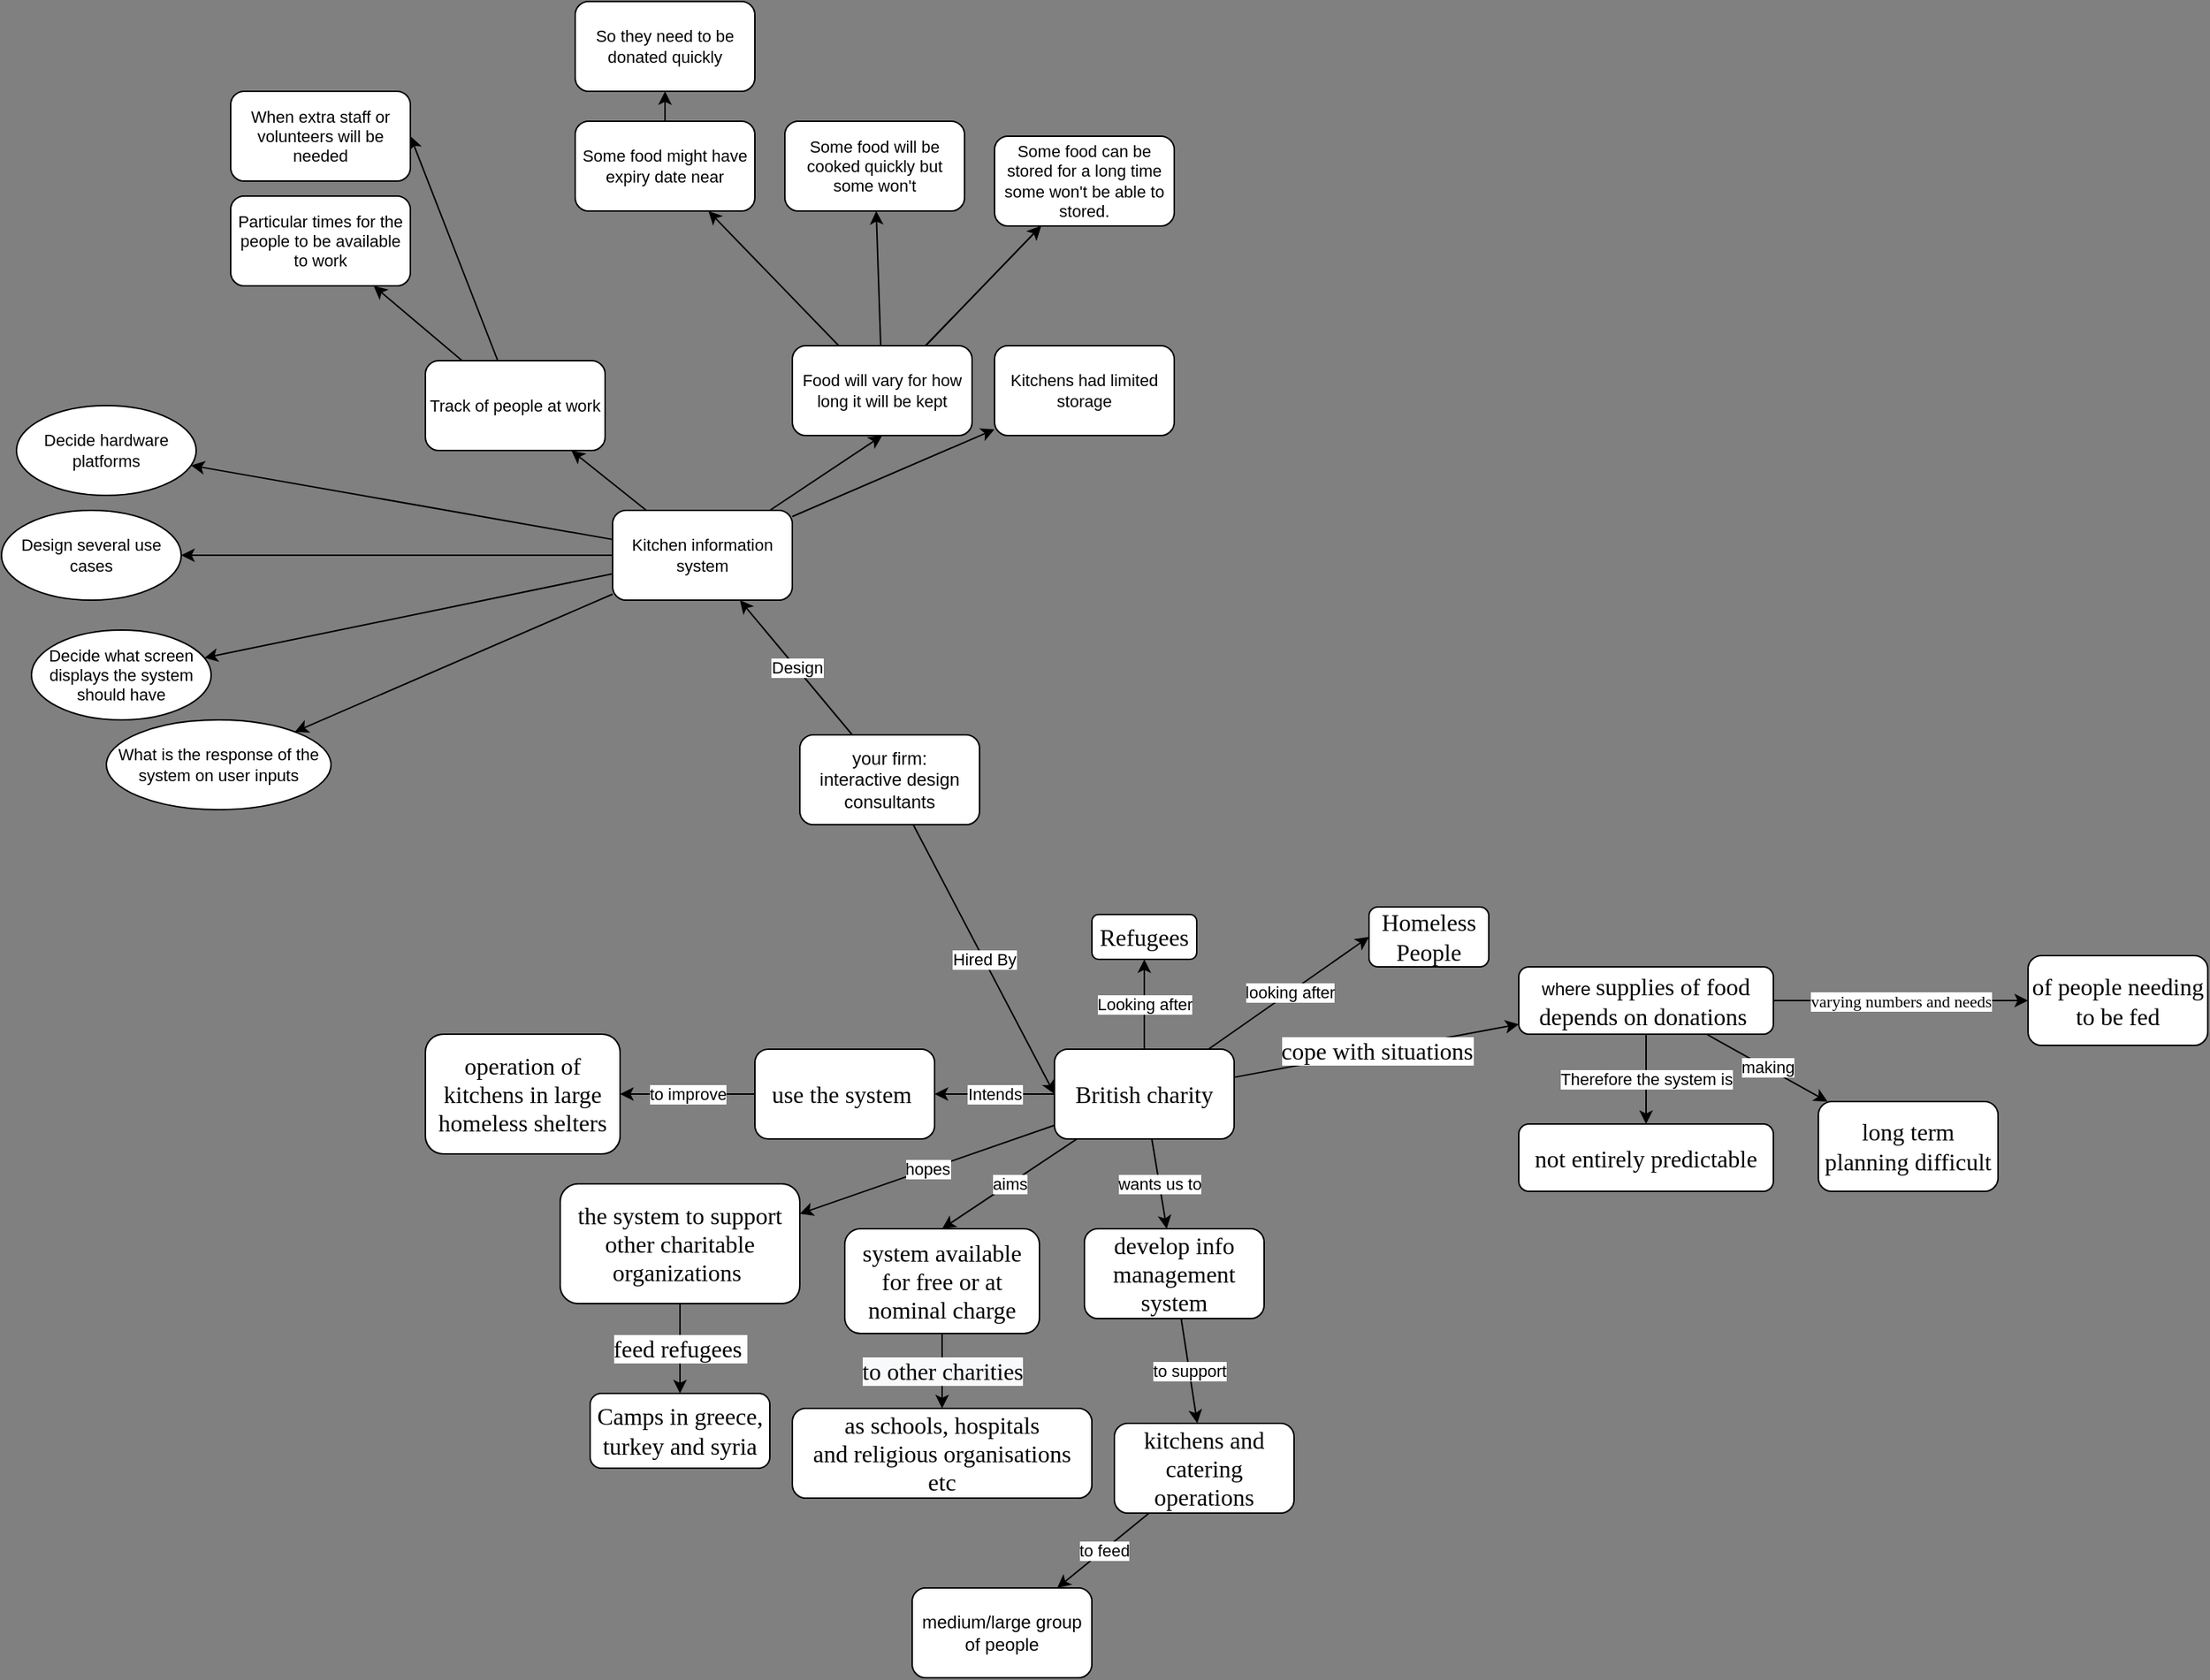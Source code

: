 <mxfile version="15.8.4" type="device"><diagram id="WMOQFVhLD9dKo1NCB480" name="Page-1"><mxGraphModel dx="1692" dy="1710" grid="1" gridSize="10" guides="1" tooltips="1" connect="1" arrows="1" fold="1" page="1" pageScale="1" pageWidth="827" pageHeight="1169" background="#808080" math="0" shadow="0"><root><mxCell id="0"/><mxCell id="1" parent="0"/><mxCell id="Mh6yQP85mtXhsCB4tgkm-5" value="Hired By" style="rounded=0;orthogonalLoop=1;jettySize=auto;html=1;entryX=0;entryY=0.5;entryDx=0;entryDy=0;" edge="1" parent="1" source="Mh6yQP85mtXhsCB4tgkm-3" target="Mh6yQP85mtXhsCB4tgkm-4"><mxGeometry relative="1" as="geometry"/></mxCell><mxCell id="Mh6yQP85mtXhsCB4tgkm-41" value="Design" style="edgeStyle=none;rounded=0;orthogonalLoop=1;jettySize=auto;html=1;fontSize=11;" edge="1" parent="1" source="Mh6yQP85mtXhsCB4tgkm-3" target="Mh6yQP85mtXhsCB4tgkm-39"><mxGeometry relative="1" as="geometry"/></mxCell><mxCell id="Mh6yQP85mtXhsCB4tgkm-3" value="your firm:&lt;br&gt;interactive design consultants" style="rounded=1;whiteSpace=wrap;html=1;" vertex="1" parent="1"><mxGeometry x="120" y="-190" width="120" height="60" as="geometry"/></mxCell><mxCell id="Mh6yQP85mtXhsCB4tgkm-8" value="Looking after" style="rounded=0;orthogonalLoop=1;jettySize=auto;html=1;" edge="1" parent="1" source="Mh6yQP85mtXhsCB4tgkm-4" target="Mh6yQP85mtXhsCB4tgkm-6"><mxGeometry relative="1" as="geometry"/></mxCell><mxCell id="Mh6yQP85mtXhsCB4tgkm-9" value="looking after" style="rounded=0;orthogonalLoop=1;jettySize=auto;html=1;entryX=0;entryY=0.5;entryDx=0;entryDy=0;" edge="1" parent="1" source="Mh6yQP85mtXhsCB4tgkm-4" target="Mh6yQP85mtXhsCB4tgkm-7"><mxGeometry relative="1" as="geometry"/></mxCell><mxCell id="Mh6yQP85mtXhsCB4tgkm-11" value="wants us to" style="edgeStyle=none;rounded=0;orthogonalLoop=1;jettySize=auto;html=1;" edge="1" parent="1" source="Mh6yQP85mtXhsCB4tgkm-4" target="Mh6yQP85mtXhsCB4tgkm-10"><mxGeometry relative="1" as="geometry"/></mxCell><mxCell id="Mh6yQP85mtXhsCB4tgkm-18" value="Intends" style="edgeStyle=none;rounded=0;orthogonalLoop=1;jettySize=auto;html=1;" edge="1" parent="1" source="Mh6yQP85mtXhsCB4tgkm-4" target="Mh6yQP85mtXhsCB4tgkm-17"><mxGeometry relative="1" as="geometry"/></mxCell><mxCell id="Mh6yQP85mtXhsCB4tgkm-22" value="hopes" style="edgeStyle=none;rounded=0;orthogonalLoop=1;jettySize=auto;html=1;entryX=1;entryY=0.25;entryDx=0;entryDy=0;" edge="1" parent="1" source="Mh6yQP85mtXhsCB4tgkm-4" target="Mh6yQP85mtXhsCB4tgkm-23"><mxGeometry relative="1" as="geometry"><mxPoint x="210" y="170.0" as="targetPoint"/></mxGeometry></mxCell><mxCell id="Mh6yQP85mtXhsCB4tgkm-28" value="aims" style="edgeStyle=none;rounded=0;orthogonalLoop=1;jettySize=auto;html=1;entryX=0.5;entryY=0;entryDx=0;entryDy=0;" edge="1" parent="1" source="Mh6yQP85mtXhsCB4tgkm-4" target="Mh6yQP85mtXhsCB4tgkm-27"><mxGeometry relative="1" as="geometry"/></mxCell><mxCell id="Mh6yQP85mtXhsCB4tgkm-32" value="&lt;span lang=&quot;EN-GB&quot; style=&quot;font-size: 12.0pt ; font-family: &amp;#34;cambria&amp;#34; , serif&quot;&gt;cope with situations&lt;/span&gt;" style="edgeStyle=none;rounded=0;orthogonalLoop=1;jettySize=auto;html=1;" edge="1" parent="1" source="Mh6yQP85mtXhsCB4tgkm-4" target="Mh6yQP85mtXhsCB4tgkm-31"><mxGeometry relative="1" as="geometry"/></mxCell><mxCell id="Mh6yQP85mtXhsCB4tgkm-4" value="&lt;span lang=&quot;EN-GB&quot; style=&quot;font-size: 12.0pt ; font-family: &amp;#34;cambria&amp;#34; , serif&quot;&gt;British charity&lt;/span&gt;" style="rounded=1;whiteSpace=wrap;html=1;" vertex="1" parent="1"><mxGeometry x="290" y="20" width="120" height="60" as="geometry"/></mxCell><mxCell id="Mh6yQP85mtXhsCB4tgkm-6" value="&lt;span lang=&quot;EN-GB&quot; style=&quot;font-size: 12.0pt ; font-family: &amp;#34;cambria&amp;#34; , serif&quot;&gt;Refugees&lt;/span&gt;" style="rounded=1;whiteSpace=wrap;html=1;" vertex="1" parent="1"><mxGeometry x="315" y="-70" width="70" height="30" as="geometry"/></mxCell><mxCell id="Mh6yQP85mtXhsCB4tgkm-7" value="&lt;span lang=&quot;EN-GB&quot; style=&quot;font-size: 12.0pt ; font-family: &amp;#34;cambria&amp;#34; , serif&quot;&gt;Homeless People&lt;/span&gt;" style="rounded=1;whiteSpace=wrap;html=1;" vertex="1" parent="1"><mxGeometry x="500" y="-75" width="80" height="40" as="geometry"/></mxCell><mxCell id="Mh6yQP85mtXhsCB4tgkm-13" value="to support" style="edgeStyle=none;rounded=0;orthogonalLoop=1;jettySize=auto;html=1;" edge="1" parent="1" source="Mh6yQP85mtXhsCB4tgkm-10" target="Mh6yQP85mtXhsCB4tgkm-12"><mxGeometry relative="1" as="geometry"/></mxCell><mxCell id="Mh6yQP85mtXhsCB4tgkm-10" value="&lt;span lang=&quot;EN-GB&quot; style=&quot;font-size: 12.0pt ; font-family: &amp;#34;cambria&amp;#34; , serif&quot;&gt;develop info management system&lt;/span&gt;" style="rounded=1;whiteSpace=wrap;html=1;" vertex="1" parent="1"><mxGeometry x="310" y="140" width="120" height="60" as="geometry"/></mxCell><mxCell id="Mh6yQP85mtXhsCB4tgkm-15" value="to feed" style="edgeStyle=none;rounded=0;orthogonalLoop=1;jettySize=auto;html=1;" edge="1" parent="1" source="Mh6yQP85mtXhsCB4tgkm-12" target="Mh6yQP85mtXhsCB4tgkm-14"><mxGeometry relative="1" as="geometry"/></mxCell><mxCell id="Mh6yQP85mtXhsCB4tgkm-12" value="&lt;font face=&quot;cambria, serif&quot;&gt;&lt;span style=&quot;font-size: 16px&quot;&gt;kitchens and catering operations&lt;/span&gt;&lt;/font&gt;" style="rounded=1;whiteSpace=wrap;html=1;" vertex="1" parent="1"><mxGeometry x="330" y="270" width="120" height="60" as="geometry"/></mxCell><mxCell id="Mh6yQP85mtXhsCB4tgkm-14" value="medium/large group of people" style="whiteSpace=wrap;html=1;rounded=1;" vertex="1" parent="1"><mxGeometry x="195" y="380" width="120" height="60" as="geometry"/></mxCell><mxCell id="Mh6yQP85mtXhsCB4tgkm-21" value="to improve" style="edgeStyle=none;rounded=0;orthogonalLoop=1;jettySize=auto;html=1;" edge="1" parent="1" source="Mh6yQP85mtXhsCB4tgkm-17" target="Mh6yQP85mtXhsCB4tgkm-20"><mxGeometry relative="1" as="geometry"/></mxCell><mxCell id="Mh6yQP85mtXhsCB4tgkm-17" value="&lt;span lang=&quot;EN-GB&quot; style=&quot;font-size: 12.0pt ; font-family: &amp;#34;cambria&amp;#34; , serif&quot;&gt;use the system&amp;nbsp;&lt;/span&gt;" style="whiteSpace=wrap;html=1;rounded=1;" vertex="1" parent="1"><mxGeometry x="90" y="20" width="120" height="60" as="geometry"/></mxCell><mxCell id="Mh6yQP85mtXhsCB4tgkm-20" value="&lt;span lang=&quot;EN-GB&quot; style=&quot;font-size: 12.0pt ; font-family: &amp;#34;cambria&amp;#34; , serif&quot;&gt;operation of kitchens in large homeless shelters&lt;/span&gt;" style="whiteSpace=wrap;html=1;rounded=1;" vertex="1" parent="1"><mxGeometry x="-130" y="10" width="130" height="80" as="geometry"/></mxCell><mxCell id="Mh6yQP85mtXhsCB4tgkm-25" value="&lt;span lang=&quot;EN-GB&quot; style=&quot;font-size: 12.0pt ; font-family: &amp;#34;cambria&amp;#34; , serif&quot;&gt;feed refugees&amp;nbsp;&lt;/span&gt;" style="edgeStyle=none;rounded=0;orthogonalLoop=1;jettySize=auto;html=1;" edge="1" parent="1" source="Mh6yQP85mtXhsCB4tgkm-23" target="Mh6yQP85mtXhsCB4tgkm-24"><mxGeometry relative="1" as="geometry"/></mxCell><mxCell id="Mh6yQP85mtXhsCB4tgkm-23" value="&lt;span lang=&quot;EN-GB&quot; style=&quot;font-size: 12.0pt ; font-family: &amp;#34;cambria&amp;#34; , serif&quot;&gt;the system to support other charitable organizations&amp;nbsp;&lt;/span&gt;" style="whiteSpace=wrap;html=1;rounded=1;" vertex="1" parent="1"><mxGeometry x="-40" y="110" width="160" height="80" as="geometry"/></mxCell><mxCell id="Mh6yQP85mtXhsCB4tgkm-24" value="&lt;span lang=&quot;EN-GB&quot; style=&quot;font-size: 12.0pt ; font-family: &amp;#34;cambria&amp;#34; , serif&quot;&gt;Camps in greece, turkey and syria&lt;/span&gt;" style="whiteSpace=wrap;html=1;rounded=1;" vertex="1" parent="1"><mxGeometry x="-20" y="250" width="120" height="50" as="geometry"/></mxCell><mxCell id="Mh6yQP85mtXhsCB4tgkm-30" value="&lt;span style=&quot;font-family: &amp;#34;cambria&amp;#34; , serif ; font-size: 16px ; background-color: rgb(248 , 249 , 250)&quot;&gt;to other charities&lt;/span&gt;" style="edgeStyle=none;rounded=0;orthogonalLoop=1;jettySize=auto;html=1;" edge="1" parent="1" source="Mh6yQP85mtXhsCB4tgkm-27" target="Mh6yQP85mtXhsCB4tgkm-29"><mxGeometry relative="1" as="geometry"/></mxCell><mxCell id="Mh6yQP85mtXhsCB4tgkm-27" value="&lt;span lang=&quot;EN-GB&quot; style=&quot;font-size: 12.0pt ; font-family: &amp;#34;cambria&amp;#34; , serif&quot;&gt;system available for free or at nominal charge&lt;/span&gt;" style="whiteSpace=wrap;html=1;rounded=1;" vertex="1" parent="1"><mxGeometry x="150" y="140" width="130" height="70" as="geometry"/></mxCell><mxCell id="Mh6yQP85mtXhsCB4tgkm-29" value="&lt;span lang=&quot;EN-GB&quot; style=&quot;font-size: 12.0pt ; font-family: &amp;#34;cambria&amp;#34; , serif&quot;&gt;as&amp;nbsp;&lt;/span&gt;&lt;span lang=&quot;EN-GB&quot; style=&quot;font-size: 12.0pt ; font-family: &amp;#34;cambria&amp;#34; , serif&quot;&gt;schools, hospitals and&amp;nbsp;&lt;span lang=&quot;EN-GB&quot; style=&quot;font-size: 12.0pt ; font-family: &amp;#34;cambria&amp;#34; , serif&quot;&gt;religious organisations&lt;/span&gt;&lt;br&gt;etc&lt;/span&gt;" style="whiteSpace=wrap;html=1;rounded=1;" vertex="1" parent="1"><mxGeometry x="115" y="260" width="200" height="60" as="geometry"/></mxCell><mxCell id="Mh6yQP85mtXhsCB4tgkm-34" value="Therefore the system is" style="edgeStyle=none;rounded=0;orthogonalLoop=1;jettySize=auto;html=1;" edge="1" parent="1" source="Mh6yQP85mtXhsCB4tgkm-31" target="Mh6yQP85mtXhsCB4tgkm-33"><mxGeometry relative="1" as="geometry"/></mxCell><mxCell id="Mh6yQP85mtXhsCB4tgkm-36" value="making" style="edgeStyle=none;rounded=0;orthogonalLoop=1;jettySize=auto;html=1;" edge="1" parent="1" source="Mh6yQP85mtXhsCB4tgkm-31" target="Mh6yQP85mtXhsCB4tgkm-35"><mxGeometry relative="1" as="geometry"/></mxCell><mxCell id="Mh6yQP85mtXhsCB4tgkm-38" value="&lt;span lang=&quot;EN-GB&quot; style=&quot;font-family: &amp;#34;cambria&amp;#34; , serif&quot;&gt;varying numbers and needs&lt;/span&gt;" style="edgeStyle=none;rounded=0;orthogonalLoop=1;jettySize=auto;html=1;" edge="1" parent="1" source="Mh6yQP85mtXhsCB4tgkm-31" target="Mh6yQP85mtXhsCB4tgkm-37"><mxGeometry relative="1" as="geometry"/></mxCell><mxCell id="Mh6yQP85mtXhsCB4tgkm-31" value="where&amp;nbsp;&lt;span lang=&quot;EN-GB&quot; style=&quot;font-size: 12.0pt ; font-family: &amp;#34;cambria&amp;#34; , serif&quot;&gt;supplies of food depends on donations&amp;nbsp;&lt;/span&gt;" style="whiteSpace=wrap;html=1;rounded=1;" vertex="1" parent="1"><mxGeometry x="600" y="-35" width="170" height="45" as="geometry"/></mxCell><mxCell id="Mh6yQP85mtXhsCB4tgkm-33" value="&lt;span lang=&quot;EN-GB&quot; style=&quot;font-size: 12.0pt ; font-family: &amp;#34;cambria&amp;#34; , serif&quot;&gt;not entirely predictable&lt;/span&gt;" style="whiteSpace=wrap;html=1;rounded=1;" vertex="1" parent="1"><mxGeometry x="600" y="70" width="170" height="45" as="geometry"/></mxCell><mxCell id="Mh6yQP85mtXhsCB4tgkm-35" value="&lt;span lang=&quot;EN-GB&quot; style=&quot;font-size: 12.0pt ; font-family: &amp;#34;cambria&amp;#34; , serif&quot;&gt;long term planning difficult&lt;/span&gt;" style="whiteSpace=wrap;html=1;rounded=1;" vertex="1" parent="1"><mxGeometry x="800" y="55" width="120" height="60" as="geometry"/></mxCell><mxCell id="Mh6yQP85mtXhsCB4tgkm-37" value="&lt;span lang=&quot;EN-GB&quot; style=&quot;font-size: 12.0pt ; font-family: &amp;#34;cambria&amp;#34; , serif&quot;&gt;of people needing to be fed&lt;/span&gt;" style="whiteSpace=wrap;html=1;rounded=1;" vertex="1" parent="1"><mxGeometry x="940" y="-42.5" width="120" height="60" as="geometry"/></mxCell><mxCell id="Mh6yQP85mtXhsCB4tgkm-43" style="edgeStyle=none;rounded=0;orthogonalLoop=1;jettySize=auto;html=1;fontSize=11;" edge="1" parent="1" source="Mh6yQP85mtXhsCB4tgkm-39" target="Mh6yQP85mtXhsCB4tgkm-42"><mxGeometry relative="1" as="geometry"/></mxCell><mxCell id="Mh6yQP85mtXhsCB4tgkm-45" style="edgeStyle=none;rounded=0;orthogonalLoop=1;jettySize=auto;html=1;entryX=0.5;entryY=1;entryDx=0;entryDy=0;fontSize=11;" edge="1" parent="1" source="Mh6yQP85mtXhsCB4tgkm-39" target="Mh6yQP85mtXhsCB4tgkm-44"><mxGeometry relative="1" as="geometry"/></mxCell><mxCell id="Mh6yQP85mtXhsCB4tgkm-56" style="edgeStyle=none;rounded=0;orthogonalLoop=1;jettySize=auto;html=1;fontSize=11;" edge="1" parent="1" source="Mh6yQP85mtXhsCB4tgkm-39" target="Mh6yQP85mtXhsCB4tgkm-55"><mxGeometry relative="1" as="geometry"/></mxCell><mxCell id="Mh6yQP85mtXhsCB4tgkm-62" value="" style="edgeStyle=none;rounded=0;orthogonalLoop=1;jettySize=auto;html=1;fontSize=11;" edge="1" parent="1" source="Mh6yQP85mtXhsCB4tgkm-39" target="Mh6yQP85mtXhsCB4tgkm-61"><mxGeometry relative="1" as="geometry"/></mxCell><mxCell id="Mh6yQP85mtXhsCB4tgkm-64" style="edgeStyle=none;rounded=0;orthogonalLoop=1;jettySize=auto;html=1;fontSize=11;" edge="1" parent="1" source="Mh6yQP85mtXhsCB4tgkm-39" target="Mh6yQP85mtXhsCB4tgkm-63"><mxGeometry relative="1" as="geometry"/></mxCell><mxCell id="Mh6yQP85mtXhsCB4tgkm-66" style="edgeStyle=none;rounded=0;orthogonalLoop=1;jettySize=auto;html=1;fontSize=11;" edge="1" parent="1" source="Mh6yQP85mtXhsCB4tgkm-39" target="Mh6yQP85mtXhsCB4tgkm-65"><mxGeometry relative="1" as="geometry"/></mxCell><mxCell id="Mh6yQP85mtXhsCB4tgkm-68" style="edgeStyle=none;rounded=0;orthogonalLoop=1;jettySize=auto;html=1;fontSize=11;" edge="1" parent="1" source="Mh6yQP85mtXhsCB4tgkm-39" target="Mh6yQP85mtXhsCB4tgkm-67"><mxGeometry relative="1" as="geometry"/></mxCell><mxCell id="Mh6yQP85mtXhsCB4tgkm-39" value="Kitchen information system" style="rounded=1;whiteSpace=wrap;html=1;fontSize=11;" vertex="1" parent="1"><mxGeometry x="-5" y="-340" width="120" height="60" as="geometry"/></mxCell><mxCell id="Mh6yQP85mtXhsCB4tgkm-42" value="Kitchens had limited storage" style="rounded=1;whiteSpace=wrap;html=1;fontSize=11;" vertex="1" parent="1"><mxGeometry x="250" y="-450" width="120" height="60" as="geometry"/></mxCell><mxCell id="Mh6yQP85mtXhsCB4tgkm-47" style="edgeStyle=none;rounded=0;orthogonalLoop=1;jettySize=auto;html=1;fontSize=11;" edge="1" parent="1" source="Mh6yQP85mtXhsCB4tgkm-44" target="Mh6yQP85mtXhsCB4tgkm-46"><mxGeometry relative="1" as="geometry"/></mxCell><mxCell id="Mh6yQP85mtXhsCB4tgkm-48" value="" style="edgeStyle=none;rounded=0;orthogonalLoop=1;jettySize=auto;html=1;fontSize=11;" edge="1" parent="1" source="Mh6yQP85mtXhsCB4tgkm-44" target="Mh6yQP85mtXhsCB4tgkm-46"><mxGeometry relative="1" as="geometry"/></mxCell><mxCell id="Mh6yQP85mtXhsCB4tgkm-50" value="" style="edgeStyle=none;rounded=0;orthogonalLoop=1;jettySize=auto;html=1;fontSize=11;" edge="1" parent="1" source="Mh6yQP85mtXhsCB4tgkm-44" target="Mh6yQP85mtXhsCB4tgkm-49"><mxGeometry relative="1" as="geometry"/></mxCell><mxCell id="Mh6yQP85mtXhsCB4tgkm-52" style="edgeStyle=none;rounded=0;orthogonalLoop=1;jettySize=auto;html=1;fontSize=11;" edge="1" parent="1" source="Mh6yQP85mtXhsCB4tgkm-44" target="Mh6yQP85mtXhsCB4tgkm-51"><mxGeometry relative="1" as="geometry"/></mxCell><mxCell id="Mh6yQP85mtXhsCB4tgkm-44" value="Food will vary for how long it will be kept" style="rounded=1;whiteSpace=wrap;html=1;fontSize=11;" vertex="1" parent="1"><mxGeometry x="115" y="-450" width="120" height="60" as="geometry"/></mxCell><mxCell id="Mh6yQP85mtXhsCB4tgkm-46" value="Some food can be stored for a long time some won't be able to stored." style="rounded=1;whiteSpace=wrap;html=1;fontSize=11;" vertex="1" parent="1"><mxGeometry x="250" y="-590" width="120" height="60" as="geometry"/></mxCell><mxCell id="Mh6yQP85mtXhsCB4tgkm-49" value="Some food will be cooked quickly but some won't" style="whiteSpace=wrap;html=1;rounded=1;fontSize=11;" vertex="1" parent="1"><mxGeometry x="110" y="-600" width="120" height="60" as="geometry"/></mxCell><mxCell id="Mh6yQP85mtXhsCB4tgkm-54" style="edgeStyle=none;rounded=0;orthogonalLoop=1;jettySize=auto;html=1;fontSize=11;" edge="1" parent="1" source="Mh6yQP85mtXhsCB4tgkm-51" target="Mh6yQP85mtXhsCB4tgkm-53"><mxGeometry relative="1" as="geometry"/></mxCell><mxCell id="Mh6yQP85mtXhsCB4tgkm-51" value="Some food might have expiry date near" style="rounded=1;whiteSpace=wrap;html=1;fontSize=11;" vertex="1" parent="1"><mxGeometry x="-30" y="-600" width="120" height="60" as="geometry"/></mxCell><mxCell id="Mh6yQP85mtXhsCB4tgkm-53" value="So they need to be donated quickly" style="rounded=1;whiteSpace=wrap;html=1;fontSize=11;" vertex="1" parent="1"><mxGeometry x="-30" y="-680" width="120" height="60" as="geometry"/></mxCell><mxCell id="Mh6yQP85mtXhsCB4tgkm-59" style="edgeStyle=none;rounded=0;orthogonalLoop=1;jettySize=auto;html=1;fontSize=11;" edge="1" parent="1" source="Mh6yQP85mtXhsCB4tgkm-55" target="Mh6yQP85mtXhsCB4tgkm-57"><mxGeometry relative="1" as="geometry"/></mxCell><mxCell id="Mh6yQP85mtXhsCB4tgkm-60" style="edgeStyle=none;rounded=0;orthogonalLoop=1;jettySize=auto;html=1;entryX=1;entryY=0.5;entryDx=0;entryDy=0;fontSize=11;" edge="1" parent="1" source="Mh6yQP85mtXhsCB4tgkm-55" target="Mh6yQP85mtXhsCB4tgkm-58"><mxGeometry relative="1" as="geometry"/></mxCell><mxCell id="Mh6yQP85mtXhsCB4tgkm-55" value="Track of people at work" style="rounded=1;whiteSpace=wrap;html=1;fontSize=11;" vertex="1" parent="1"><mxGeometry x="-130" y="-440" width="120" height="60" as="geometry"/></mxCell><mxCell id="Mh6yQP85mtXhsCB4tgkm-57" value="Particular times for the people to be available to work" style="rounded=1;whiteSpace=wrap;html=1;fontSize=11;" vertex="1" parent="1"><mxGeometry x="-260" y="-550" width="120" height="60" as="geometry"/></mxCell><mxCell id="Mh6yQP85mtXhsCB4tgkm-58" value="When extra staff or volunteers will be needed" style="rounded=1;whiteSpace=wrap;html=1;fontSize=11;" vertex="1" parent="1"><mxGeometry x="-260" y="-620" width="120" height="60" as="geometry"/></mxCell><mxCell id="Mh6yQP85mtXhsCB4tgkm-61" value="Decide hardware platforms" style="ellipse;whiteSpace=wrap;html=1;rounded=1;fontSize=11;" vertex="1" parent="1"><mxGeometry x="-403" y="-410" width="120" height="60" as="geometry"/></mxCell><mxCell id="Mh6yQP85mtXhsCB4tgkm-63" value="Design several use cases" style="ellipse;whiteSpace=wrap;html=1;rounded=1;fontSize=11;" vertex="1" parent="1"><mxGeometry x="-413" y="-340" width="120" height="60" as="geometry"/></mxCell><mxCell id="Mh6yQP85mtXhsCB4tgkm-65" value="Decide what screen displays the system should have" style="ellipse;whiteSpace=wrap;html=1;rounded=1;fontSize=11;" vertex="1" parent="1"><mxGeometry x="-393" y="-260" width="120" height="60" as="geometry"/></mxCell><mxCell id="Mh6yQP85mtXhsCB4tgkm-67" value="What is the response of the system on user inputs" style="ellipse;whiteSpace=wrap;html=1;rounded=1;fontSize=11;" vertex="1" parent="1"><mxGeometry x="-343" y="-200" width="150" height="60" as="geometry"/></mxCell></root></mxGraphModel></diagram></mxfile>